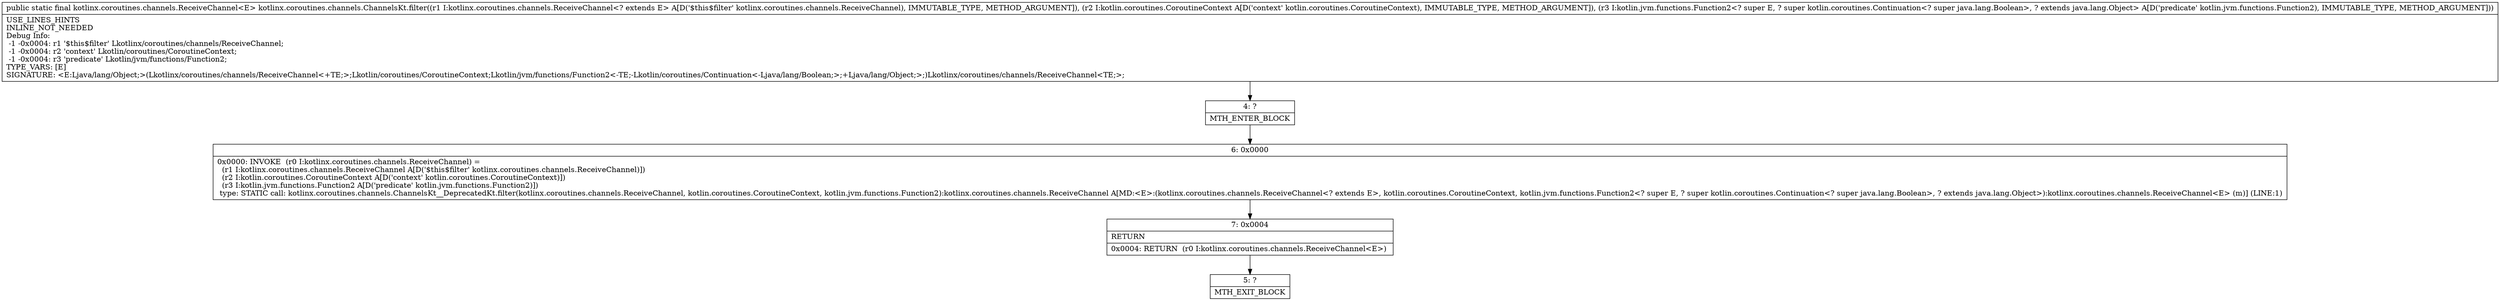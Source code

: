 digraph "CFG forkotlinx.coroutines.channels.ChannelsKt.filter(Lkotlinx\/coroutines\/channels\/ReceiveChannel;Lkotlin\/coroutines\/CoroutineContext;Lkotlin\/jvm\/functions\/Function2;)Lkotlinx\/coroutines\/channels\/ReceiveChannel;" {
Node_4 [shape=record,label="{4\:\ ?|MTH_ENTER_BLOCK\l}"];
Node_6 [shape=record,label="{6\:\ 0x0000|0x0000: INVOKE  (r0 I:kotlinx.coroutines.channels.ReceiveChannel) = \l  (r1 I:kotlinx.coroutines.channels.ReceiveChannel A[D('$this$filter' kotlinx.coroutines.channels.ReceiveChannel)])\l  (r2 I:kotlin.coroutines.CoroutineContext A[D('context' kotlin.coroutines.CoroutineContext)])\l  (r3 I:kotlin.jvm.functions.Function2 A[D('predicate' kotlin.jvm.functions.Function2)])\l type: STATIC call: kotlinx.coroutines.channels.ChannelsKt__DeprecatedKt.filter(kotlinx.coroutines.channels.ReceiveChannel, kotlin.coroutines.CoroutineContext, kotlin.jvm.functions.Function2):kotlinx.coroutines.channels.ReceiveChannel A[MD:\<E\>:(kotlinx.coroutines.channels.ReceiveChannel\<? extends E\>, kotlin.coroutines.CoroutineContext, kotlin.jvm.functions.Function2\<? super E, ? super kotlin.coroutines.Continuation\<? super java.lang.Boolean\>, ? extends java.lang.Object\>):kotlinx.coroutines.channels.ReceiveChannel\<E\> (m)] (LINE:1)\l}"];
Node_7 [shape=record,label="{7\:\ 0x0004|RETURN\l|0x0004: RETURN  (r0 I:kotlinx.coroutines.channels.ReceiveChannel\<E\>) \l}"];
Node_5 [shape=record,label="{5\:\ ?|MTH_EXIT_BLOCK\l}"];
MethodNode[shape=record,label="{public static final kotlinx.coroutines.channels.ReceiveChannel\<E\> kotlinx.coroutines.channels.ChannelsKt.filter((r1 I:kotlinx.coroutines.channels.ReceiveChannel\<? extends E\> A[D('$this$filter' kotlinx.coroutines.channels.ReceiveChannel), IMMUTABLE_TYPE, METHOD_ARGUMENT]), (r2 I:kotlin.coroutines.CoroutineContext A[D('context' kotlin.coroutines.CoroutineContext), IMMUTABLE_TYPE, METHOD_ARGUMENT]), (r3 I:kotlin.jvm.functions.Function2\<? super E, ? super kotlin.coroutines.Continuation\<? super java.lang.Boolean\>, ? extends java.lang.Object\> A[D('predicate' kotlin.jvm.functions.Function2), IMMUTABLE_TYPE, METHOD_ARGUMENT]))  | USE_LINES_HINTS\lINLINE_NOT_NEEDED\lDebug Info:\l  \-1 \-0x0004: r1 '$this$filter' Lkotlinx\/coroutines\/channels\/ReceiveChannel;\l  \-1 \-0x0004: r2 'context' Lkotlin\/coroutines\/CoroutineContext;\l  \-1 \-0x0004: r3 'predicate' Lkotlin\/jvm\/functions\/Function2;\lTYPE_VARS: [E]\lSIGNATURE: \<E:Ljava\/lang\/Object;\>(Lkotlinx\/coroutines\/channels\/ReceiveChannel\<+TE;\>;Lkotlin\/coroutines\/CoroutineContext;Lkotlin\/jvm\/functions\/Function2\<\-TE;\-Lkotlin\/coroutines\/Continuation\<\-Ljava\/lang\/Boolean;\>;+Ljava\/lang\/Object;\>;)Lkotlinx\/coroutines\/channels\/ReceiveChannel\<TE;\>;\l}"];
MethodNode -> Node_4;Node_4 -> Node_6;
Node_6 -> Node_7;
Node_7 -> Node_5;
}

